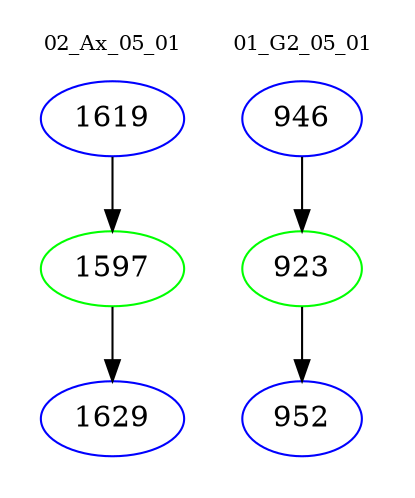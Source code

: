 digraph{
subgraph cluster_0 {
color = white
label = "02_Ax_05_01";
fontsize=10;
T0_1619 [label="1619", color="blue"]
T0_1619 -> T0_1597 [color="black"]
T0_1597 [label="1597", color="green"]
T0_1597 -> T0_1629 [color="black"]
T0_1629 [label="1629", color="blue"]
}
subgraph cluster_1 {
color = white
label = "01_G2_05_01";
fontsize=10;
T1_946 [label="946", color="blue"]
T1_946 -> T1_923 [color="black"]
T1_923 [label="923", color="green"]
T1_923 -> T1_952 [color="black"]
T1_952 [label="952", color="blue"]
}
}
